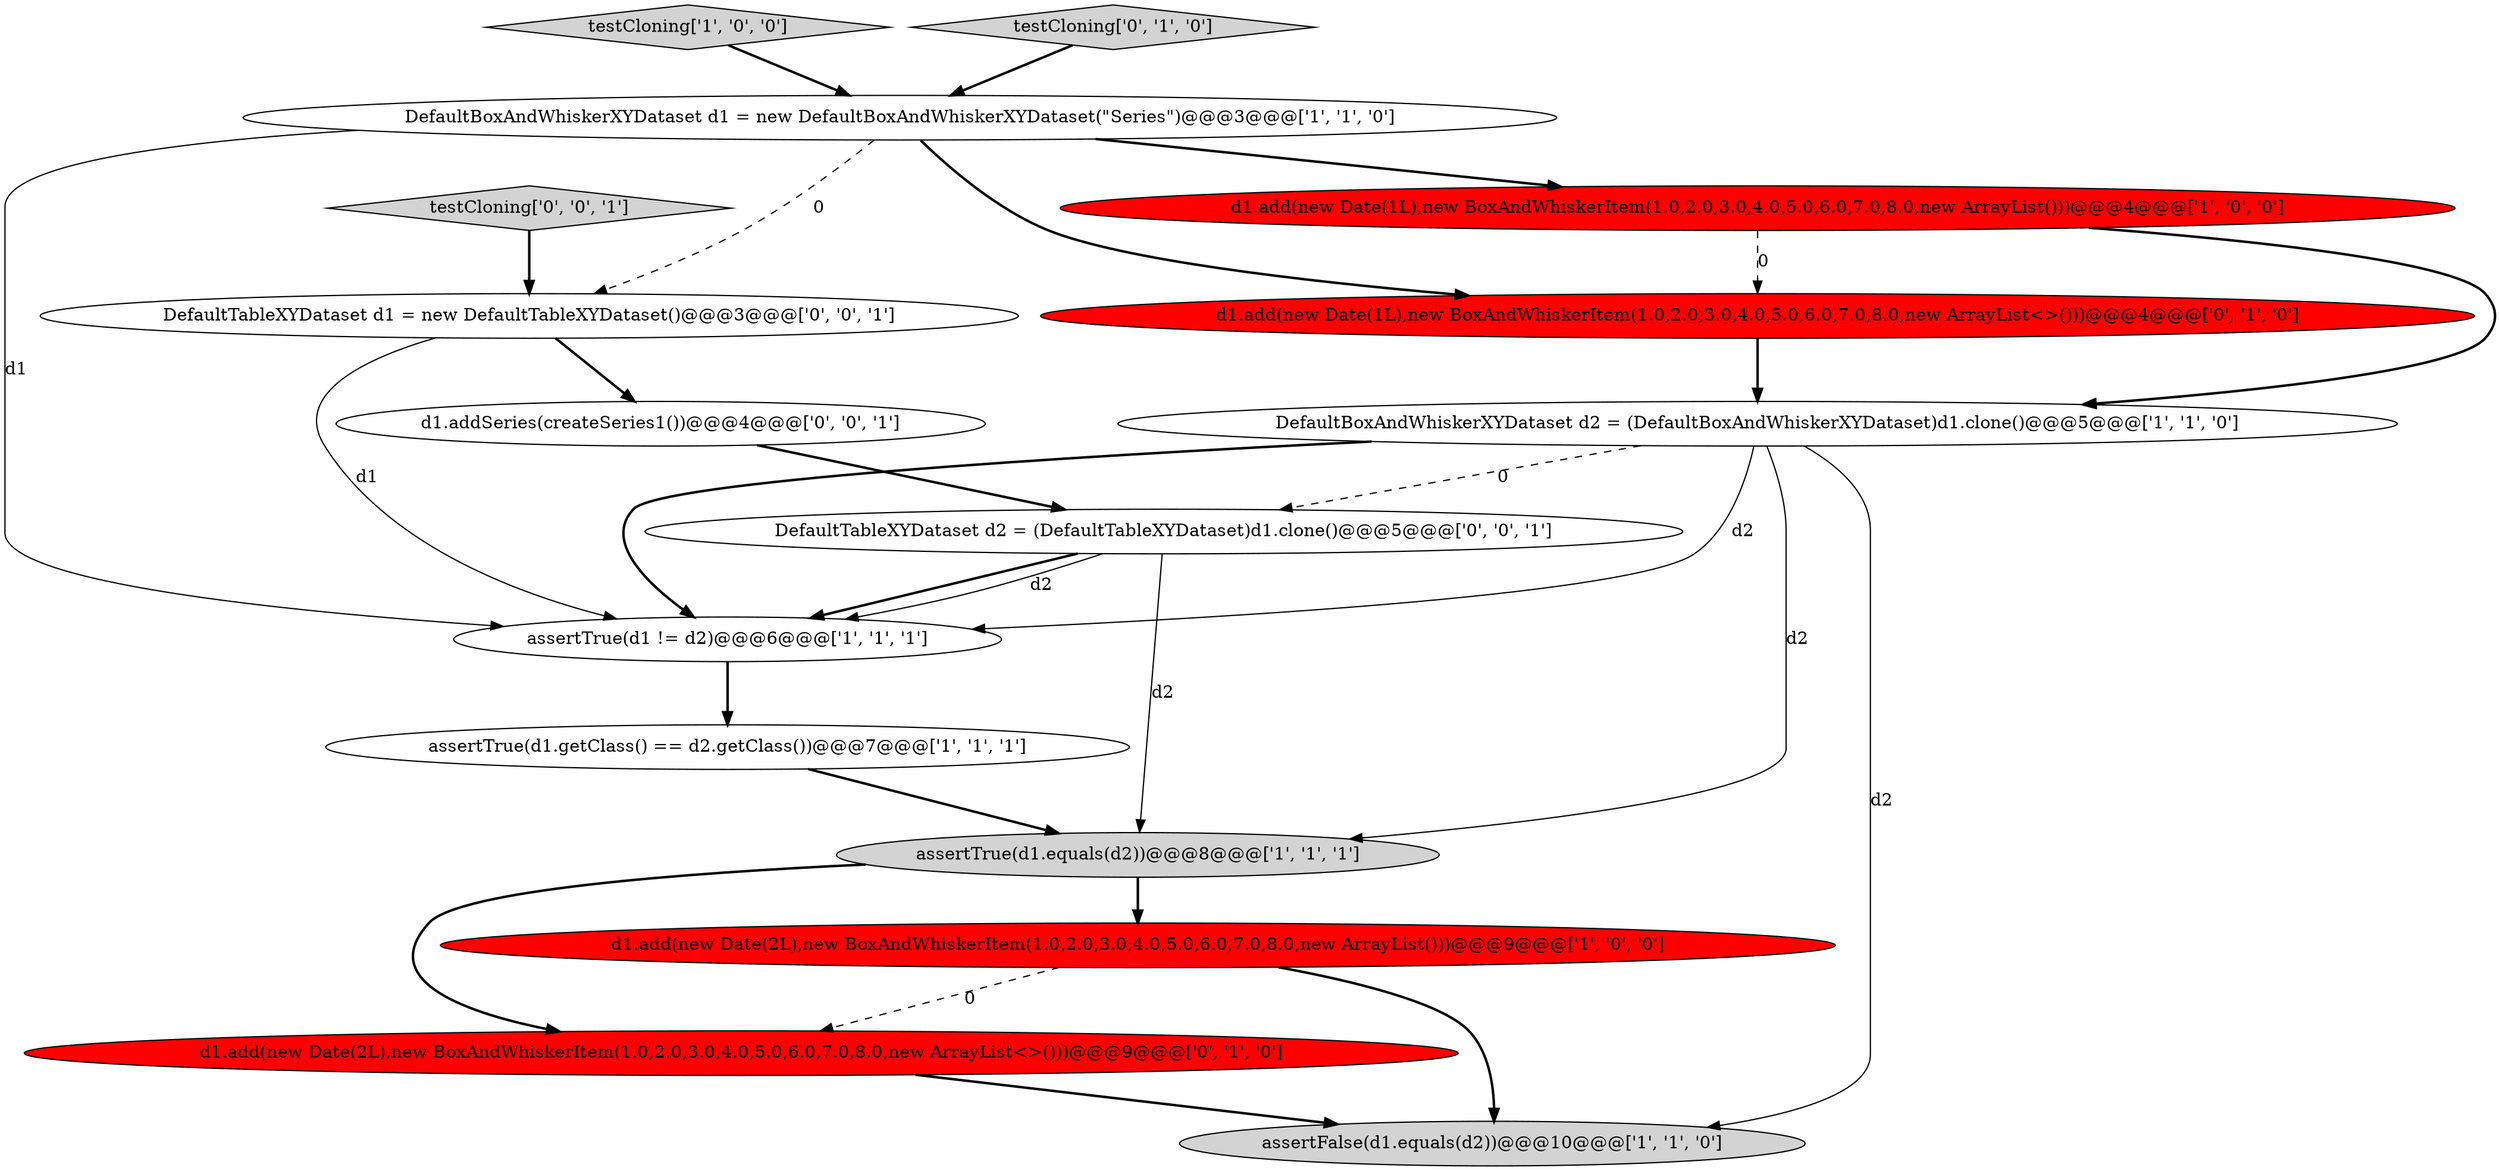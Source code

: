 digraph {
3 [style = filled, label = "d1.add(new Date(2L),new BoxAndWhiskerItem(1.0,2.0,3.0,4.0,5.0,6.0,7.0,8.0,new ArrayList()))@@@9@@@['1', '0', '0']", fillcolor = red, shape = ellipse image = "AAA1AAABBB1BBB"];
12 [style = filled, label = "d1.addSeries(createSeries1())@@@4@@@['0', '0', '1']", fillcolor = white, shape = ellipse image = "AAA0AAABBB3BBB"];
0 [style = filled, label = "assertTrue(d1.getClass() == d2.getClass())@@@7@@@['1', '1', '1']", fillcolor = white, shape = ellipse image = "AAA0AAABBB1BBB"];
8 [style = filled, label = "assertTrue(d1 != d2)@@@6@@@['1', '1', '1']", fillcolor = white, shape = ellipse image = "AAA0AAABBB1BBB"];
1 [style = filled, label = "assertTrue(d1.equals(d2))@@@8@@@['1', '1', '1']", fillcolor = lightgray, shape = ellipse image = "AAA0AAABBB1BBB"];
7 [style = filled, label = "testCloning['1', '0', '0']", fillcolor = lightgray, shape = diamond image = "AAA0AAABBB1BBB"];
9 [style = filled, label = "d1.add(new Date(2L),new BoxAndWhiskerItem(1.0,2.0,3.0,4.0,5.0,6.0,7.0,8.0,new ArrayList<>()))@@@9@@@['0', '1', '0']", fillcolor = red, shape = ellipse image = "AAA1AAABBB2BBB"];
4 [style = filled, label = "DefaultBoxAndWhiskerXYDataset d1 = new DefaultBoxAndWhiskerXYDataset(\"Series\")@@@3@@@['1', '1', '0']", fillcolor = white, shape = ellipse image = "AAA0AAABBB1BBB"];
5 [style = filled, label = "DefaultBoxAndWhiskerXYDataset d2 = (DefaultBoxAndWhiskerXYDataset)d1.clone()@@@5@@@['1', '1', '0']", fillcolor = white, shape = ellipse image = "AAA0AAABBB1BBB"];
10 [style = filled, label = "testCloning['0', '1', '0']", fillcolor = lightgray, shape = diamond image = "AAA0AAABBB2BBB"];
14 [style = filled, label = "DefaultTableXYDataset d2 = (DefaultTableXYDataset)d1.clone()@@@5@@@['0', '0', '1']", fillcolor = white, shape = ellipse image = "AAA0AAABBB3BBB"];
2 [style = filled, label = "d1.add(new Date(1L),new BoxAndWhiskerItem(1.0,2.0,3.0,4.0,5.0,6.0,7.0,8.0,new ArrayList()))@@@4@@@['1', '0', '0']", fillcolor = red, shape = ellipse image = "AAA1AAABBB1BBB"];
13 [style = filled, label = "DefaultTableXYDataset d1 = new DefaultTableXYDataset()@@@3@@@['0', '0', '1']", fillcolor = white, shape = ellipse image = "AAA0AAABBB3BBB"];
6 [style = filled, label = "assertFalse(d1.equals(d2))@@@10@@@['1', '1', '0']", fillcolor = lightgray, shape = ellipse image = "AAA0AAABBB1BBB"];
15 [style = filled, label = "testCloning['0', '0', '1']", fillcolor = lightgray, shape = diamond image = "AAA0AAABBB3BBB"];
11 [style = filled, label = "d1.add(new Date(1L),new BoxAndWhiskerItem(1.0,2.0,3.0,4.0,5.0,6.0,7.0,8.0,new ArrayList<>()))@@@4@@@['0', '1', '0']", fillcolor = red, shape = ellipse image = "AAA1AAABBB2BBB"];
5->8 [style = bold, label=""];
14->1 [style = solid, label="d2"];
15->13 [style = bold, label=""];
5->14 [style = dashed, label="0"];
13->8 [style = solid, label="d1"];
1->3 [style = bold, label=""];
3->6 [style = bold, label=""];
5->1 [style = solid, label="d2"];
4->2 [style = bold, label=""];
7->4 [style = bold, label=""];
5->8 [style = solid, label="d2"];
1->9 [style = bold, label=""];
9->6 [style = bold, label=""];
8->0 [style = bold, label=""];
11->5 [style = bold, label=""];
13->12 [style = bold, label=""];
3->9 [style = dashed, label="0"];
4->8 [style = solid, label="d1"];
0->1 [style = bold, label=""];
5->6 [style = solid, label="d2"];
12->14 [style = bold, label=""];
10->4 [style = bold, label=""];
2->11 [style = dashed, label="0"];
14->8 [style = bold, label=""];
14->8 [style = solid, label="d2"];
4->11 [style = bold, label=""];
4->13 [style = dashed, label="0"];
2->5 [style = bold, label=""];
}
